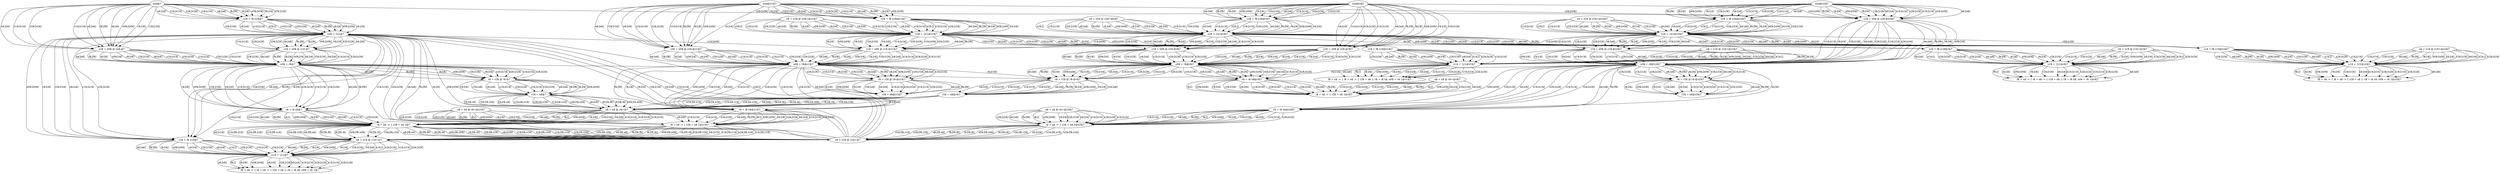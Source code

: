 digraph pds {
    0[label="x1$ = {y}@?"];
    1[label="f$ = x$ -> { i$ = a$ -> { r2$ = a$ }; r$ = i$ x$; n0$ = r$ }@?"];
    0 -> 1[label="a$;[a$]"];
    2[label="x1$ = {y}@z1$|?"];
    3[label="f$ = x$ -> { i$ = a$ -> { r2$ = a$ }; r$ = i$ x$; n0$ = r$ }@z1$|?"];
    2 -> 3[label="a$;[a$]"];
    4[label="x1$ = {y}@z2$|?"];
    5[label="f$ = x$ -> { i$ = a$ -> { r2$ = a$ }; r$ = i$ x$; n0$ = r$ }@z2$|?"];
    4 -> 5[label="a$;[a$]"];
    6[label="x1$ = {y}@r$|?"];
    7[label="f$ = x$ -> { i$ = a$ -> { r2$ = a$ }; r$ = i$ x$; n0$ = r$ }@r$|?"];
    6 -> 7[label="a$;[a$]"];
    8[label="r$ = i$ x$@?"];
    9[label="i$ = a$ -> { r2$ = a$ }@?"];
    8 -> 9[label="a$;[a$]"];
    10[label="r$ = i$ x$@z1$|?"];
    11[label="i$ = a$ -> { r2$ = a$ }@z1$|?"];
    10 -> 11[label="a$;[a$]"];
    12[label="r$ = i$ x$@z2$|?"];
    13[label="i$ = a$ -> { r2$ = a$ }@z2$|?"];
    12 -> 13[label="a$;[a$]"];
    14[label="r$ = i$ x$@r$|?"];
    15[label="i$ = a$ -> { r2$ = a$ }@r$|?"];
    14 -> 15[label="a$;[a$]"];
    16[label="a$ = x$ @ r$+@?"];
    16 -> 9[label="a$;[a$]"];
    17[label="a$ = x$ @ r$+@z1$|?"];
    17 -> 11[label="a$;[a$]"];
    18[label="a$ = x$ @ r$+@z2$|?"];
    18 -> 13[label="a$;[a$]"];
    19[label="a$ = x$ @ r$+@r$|?"];
    19 -> 15[label="a$;[a$]"];
    20[label="z1$ = n0$ @ z1$-@?"];
    21[label="n0$ = r$@?"];
    20 -> 21[label="a$;[a$]"];
    22[label="z1$ = n0$ @ z1$-@z1$|?"];
    23[label="n0$ = r$@z1$|?"];
    22 -> 23[label="a$;[a$]"];
    24[label="z1$ = n0$ @ z1$-@z2$|?"];
    25[label="n0$ = r$@z2$|?"];
    24 -> 25[label="a$;[a$]"];
    26[label="z1$ = n0$ @ z1$-@r$|?"];
    27[label="n0$ = r$@r$|?"];
    26 -> 27[label="a$;[a$]"];
    28[label="z2$ = n0$ @ z2$-@?"];
    28 -> 21[label="a$;[a$]"];
    29[label="z2$ = n0$ @ z2$-@z1$|?"];
    29 -> 23[label="a$;[a$]"];
    30[label="z2$ = n0$ @ z2$-@z2$|?"];
    30 -> 25[label="a$;[a$]"];
    31[label="z2$ = n0$ @ z2$-@r$|?"];
    31 -> 27[label="a$;[a$]"];
    21 -> 8[label="a$;[a$]"];
    23 -> 10[label="a$;[a$]"];
    25 -> 12[label="a$;[a$]"];
    27 -> 14[label="a$;[a$]"];
    32[label="r$ = r2$ @ r$-@?"];
    33[label="r2$ = a$@?"];
    32 -> 33[label="a$;[a$]"];
    34[label="r$ = r2$ @ r$-@z1$|?"];
    35[label="r2$ = a$@z1$|?"];
    34 -> 35[label="a$;[a$]"];
    36[label="r$ = r2$ @ r$-@z2$|?"];
    37[label="r2$ = a$@z2$|?"];
    36 -> 37[label="a$;[a$]"];
    38[label="r$ = r2$ @ r$-@r$|?"];
    39[label="r2$ = a$@r$|?"];
    38 -> 39[label="a$;[a$]"];
    40[label="z1$ = f$ x1$@?"];
    40 -> 0[label="a$;[a$]"];
    41[label="z1$ = f$ x1$@z1$|?"];
    41 -> 2[label="a$;[a$]"];
    42[label="z1$ = f$ x1$@z2$|?"];
    42 -> 4[label="a$;[a$]"];
    43[label="z1$ = f$ x1$@r$|?"];
    43 -> 6[label="a$;[a$]"];
    44[label="x$ = x1$ @ z1$+@?"];
    44 -> 0[label="a$;[a$]"];
    45[label="x$ = x1$ @ z1$+@z1$|?"];
    45 -> 2[label="a$;[a$]"];
    46[label="x$ = x1$ @ z1$+@z2$|?"];
    46 -> 4[label="a$;[a$]"];
    47[label="x$ = x1$ @ z1$+@r$|?"];
    47 -> 6[label="a$;[a$]"];
    48[label="z2$ = f$ x2$@?"];
    49[label="x2$ = {n}@?"];
    48 -> 49[label="a$;[a$]"];
    50[label="z2$ = f$ x2$@z1$|?"];
    51[label="x2$ = {n}@z1$|?"];
    50 -> 51[label="a$;[a$]"];
    52[label="z2$ = f$ x2$@z2$|?"];
    53[label="x2$ = {n}@z2$|?"];
    52 -> 53[label="a$;[a$]"];
    54[label="z2$ = f$ x2$@r$|?"];
    55[label="x2$ = {n}@r$|?"];
    54 -> 55[label="a$;[a$]"];
    56[label="x$ = x2$ @ z2$+@?"];
    56 -> 49[label="a$;[a$]"];
    57[label="x$ = x2$ @ z2$+@z1$|?"];
    57 -> 51[label="a$;[a$]"];
    58[label="x$ = x2$ @ z2$+@z2$|?"];
    58 -> 53[label="a$;[a$]"];
    59[label="x$ = x2$ @ z2$+@r$|?"];
    59 -> 55[label="a$;[a$]"];
    49 -> 40[label="a$;[a$]"];
    51 -> 41[label="a$;[a$]"];
    53 -> 42[label="a$;[a$]"];
    55 -> 43[label="a$;[a$]"];
    60[label="end@?"];
    60 -> 48[label="a$;[a$]"];
    61[label="end@z1$|?"];
    61 -> 50[label="a$;[a$]"];
    62[label="end@z2$|?"];
    62 -> 52[label="a$;[a$]"];
    63[label="end@r$|?"];
    63 -> 54[label="a$;[a$]"];
    33 -> 16[label="a$;[x$]"];
    39 -> 16[label="a$;[x$]"];
    9 -> 44[label="a$;[f$,a$]"];
    11 -> 44[label="a$;[f$,a$]"];
    9 -> 56[label="a$;[f$,a$]"];
    13 -> 56[label="a$;[f$,a$]"];
    21 -> 32[label="a$;[a$]"];
    23 -> 34[label="a$;[a$]"];
    25 -> 36[label="a$;[a$]"];
    27 -> 38[label="a$;[a$]"];
    49 -> 20[label="a$;[a$]"];
    51 -> 22[label="a$;[a$]"];
    53 -> 24[label="a$;[a$]"];
    55 -> 26[label="a$;[a$]"];
    60 -> 28[label="a$;[a$]"];
    61 -> 29[label="a$;[a$]"];
    62 -> 30[label="a$;[a$]"];
    63 -> 31[label="a$;[a$]"];
    0 -> 1[label="f$;[]"];
    2 -> 3[label="f$;[]"];
    4 -> 5[label="f$;[]"];
    6 -> 7[label="f$;[]"];
    8 -> 9[label="f$;[f$]"];
    10 -> 11[label="f$;[f$]"];
    12 -> 13[label="f$;[f$]"];
    14 -> 15[label="f$;[f$]"];
    16 -> 9[label="f$;[f$]"];
    17 -> 11[label="f$;[f$]"];
    18 -> 13[label="f$;[f$]"];
    19 -> 15[label="f$;[f$]"];
    20 -> 21[label="f$;[f$]"];
    22 -> 23[label="f$;[f$]"];
    24 -> 25[label="f$;[f$]"];
    26 -> 27[label="f$;[f$]"];
    28 -> 21[label="f$;[f$]"];
    29 -> 23[label="f$;[f$]"];
    30 -> 25[label="f$;[f$]"];
    31 -> 27[label="f$;[f$]"];
    21 -> 8[label="f$;[f$]"];
    23 -> 10[label="f$;[f$]"];
    25 -> 12[label="f$;[f$]"];
    27 -> 14[label="f$;[f$]"];
    32 -> 33[label="f$;[f$]"];
    34 -> 35[label="f$;[f$]"];
    36 -> 37[label="f$;[f$]"];
    38 -> 39[label="f$;[f$]"];
    40 -> 0[label="f$;[f$]"];
    41 -> 2[label="f$;[f$]"];
    42 -> 4[label="f$;[f$]"];
    43 -> 6[label="f$;[f$]"];
    44 -> 0[label="f$;[f$]"];
    45 -> 2[label="f$;[f$]"];
    46 -> 4[label="f$;[f$]"];
    47 -> 6[label="f$;[f$]"];
    48 -> 49[label="f$;[f$]"];
    50 -> 51[label="f$;[f$]"];
    52 -> 53[label="f$;[f$]"];
    54 -> 55[label="f$;[f$]"];
    56 -> 49[label="f$;[f$]"];
    57 -> 51[label="f$;[f$]"];
    58 -> 53[label="f$;[f$]"];
    59 -> 55[label="f$;[f$]"];
    49 -> 40[label="f$;[f$]"];
    51 -> 41[label="f$;[f$]"];
    53 -> 42[label="f$;[f$]"];
    55 -> 43[label="f$;[f$]"];
    60 -> 48[label="f$;[f$]"];
    61 -> 50[label="f$;[f$]"];
    62 -> 52[label="f$;[f$]"];
    63 -> 54[label="f$;[f$]"];
    33 -> 16[label="f$;[i$,f$]"];
    39 -> 16[label="f$;[i$,f$]"];
    9 -> 44[label="f$;[f$,f$]"];
    11 -> 44[label="f$;[f$,f$]"];
    9 -> 56[label="f$;[f$,f$]"];
    13 -> 56[label="f$;[f$,f$]"];
    21 -> 32[label="f$;[f$]"];
    23 -> 34[label="f$;[f$]"];
    25 -> 36[label="f$;[f$]"];
    27 -> 38[label="f$;[f$]"];
    49 -> 20[label="f$;[f$]"];
    51 -> 22[label="f$;[f$]"];
    53 -> 24[label="f$;[f$]"];
    55 -> 26[label="f$;[f$]"];
    60 -> 28[label="f$;[f$]"];
    61 -> 29[label="f$;[f$]"];
    62 -> 30[label="f$;[f$]"];
    63 -> 31[label="f$;[f$]"];
    0 -> 1[label="i$;[i$]"];
    2 -> 3[label="i$;[i$]"];
    4 -> 5[label="i$;[i$]"];
    6 -> 7[label="i$;[i$]"];
    8 -> 9[label="i$;[]"];
    10 -> 11[label="i$;[]"];
    12 -> 13[label="i$;[]"];
    14 -> 15[label="i$;[]"];
    16 -> 9[label="i$;[]"];
    17 -> 11[label="i$;[]"];
    18 -> 13[label="i$;[]"];
    19 -> 15[label="i$;[]"];
    20 -> 21[label="i$;[i$]"];
    22 -> 23[label="i$;[i$]"];
    24 -> 25[label="i$;[i$]"];
    26 -> 27[label="i$;[i$]"];
    28 -> 21[label="i$;[i$]"];
    29 -> 23[label="i$;[i$]"];
    30 -> 25[label="i$;[i$]"];
    31 -> 27[label="i$;[i$]"];
    21 -> 8[label="i$;[i$]"];
    23 -> 10[label="i$;[i$]"];
    25 -> 12[label="i$;[i$]"];
    27 -> 14[label="i$;[i$]"];
    32 -> 33[label="i$;[i$]"];
    34 -> 35[label="i$;[i$]"];
    36 -> 37[label="i$;[i$]"];
    38 -> 39[label="i$;[i$]"];
    40 -> 0[label="i$;[i$]"];
    41 -> 2[label="i$;[i$]"];
    42 -> 4[label="i$;[i$]"];
    43 -> 6[label="i$;[i$]"];
    44 -> 0[label="i$;[i$]"];
    45 -> 2[label="i$;[i$]"];
    46 -> 4[label="i$;[i$]"];
    47 -> 6[label="i$;[i$]"];
    48 -> 49[label="i$;[i$]"];
    50 -> 51[label="i$;[i$]"];
    52 -> 53[label="i$;[i$]"];
    54 -> 55[label="i$;[i$]"];
    56 -> 49[label="i$;[i$]"];
    57 -> 51[label="i$;[i$]"];
    58 -> 53[label="i$;[i$]"];
    59 -> 55[label="i$;[i$]"];
    49 -> 40[label="i$;[i$]"];
    51 -> 41[label="i$;[i$]"];
    53 -> 42[label="i$;[i$]"];
    55 -> 43[label="i$;[i$]"];
    60 -> 48[label="i$;[i$]"];
    61 -> 50[label="i$;[i$]"];
    62 -> 52[label="i$;[i$]"];
    63 -> 54[label="i$;[i$]"];
    33 -> 16[label="i$;[i$,i$]"];
    39 -> 16[label="i$;[i$,i$]"];
    9 -> 44[label="i$;[f$,i$]"];
    11 -> 44[label="i$;[f$,i$]"];
    9 -> 56[label="i$;[f$,i$]"];
    13 -> 56[label="i$;[f$,i$]"];
    21 -> 32[label="i$;[i$]"];
    23 -> 34[label="i$;[i$]"];
    25 -> 36[label="i$;[i$]"];
    27 -> 38[label="i$;[i$]"];
    49 -> 20[label="i$;[i$]"];
    51 -> 22[label="i$;[i$]"];
    53 -> 24[label="i$;[i$]"];
    55 -> 26[label="i$;[i$]"];
    60 -> 28[label="i$;[i$]"];
    61 -> 29[label="i$;[i$]"];
    62 -> 30[label="i$;[i$]"];
    63 -> 31[label="i$;[i$]"];
    0 -> 1[label="n0$;[n0$]"];
    2 -> 3[label="n0$;[n0$]"];
    4 -> 5[label="n0$;[n0$]"];
    6 -> 7[label="n0$;[n0$]"];
    8 -> 9[label="n0$;[n0$]"];
    10 -> 11[label="n0$;[n0$]"];
    12 -> 13[label="n0$;[n0$]"];
    14 -> 15[label="n0$;[n0$]"];
    16 -> 9[label="n0$;[n0$]"];
    17 -> 11[label="n0$;[n0$]"];
    18 -> 13[label="n0$;[n0$]"];
    19 -> 15[label="n0$;[n0$]"];
    20 -> 21[label="n0$;[r$]"];
    22 -> 23[label="n0$;[r$]"];
    24 -> 25[label="n0$;[r$]"];
    26 -> 27[label="n0$;[r$]"];
    28 -> 21[label="n0$;[r$]"];
    29 -> 23[label="n0$;[r$]"];
    30 -> 25[label="n0$;[r$]"];
    31 -> 27[label="n0$;[r$]"];
    21 -> 8[label="n0$;[n0$]"];
    23 -> 10[label="n0$;[n0$]"];
    25 -> 12[label="n0$;[n0$]"];
    27 -> 14[label="n0$;[n0$]"];
    32 -> 33[label="n0$;[n0$]"];
    34 -> 35[label="n0$;[n0$]"];
    36 -> 37[label="n0$;[n0$]"];
    38 -> 39[label="n0$;[n0$]"];
    40 -> 0[label="n0$;[n0$]"];
    41 -> 2[label="n0$;[n0$]"];
    42 -> 4[label="n0$;[n0$]"];
    43 -> 6[label="n0$;[n0$]"];
    44 -> 0[label="n0$;[n0$]"];
    45 -> 2[label="n0$;[n0$]"];
    46 -> 4[label="n0$;[n0$]"];
    47 -> 6[label="n0$;[n0$]"];
    48 -> 49[label="n0$;[n0$]"];
    50 -> 51[label="n0$;[n0$]"];
    52 -> 53[label="n0$;[n0$]"];
    54 -> 55[label="n0$;[n0$]"];
    56 -> 49[label="n0$;[n0$]"];
    57 -> 51[label="n0$;[n0$]"];
    58 -> 53[label="n0$;[n0$]"];
    59 -> 55[label="n0$;[n0$]"];
    49 -> 40[label="n0$;[n0$]"];
    51 -> 41[label="n0$;[n0$]"];
    53 -> 42[label="n0$;[n0$]"];
    55 -> 43[label="n0$;[n0$]"];
    60 -> 48[label="n0$;[n0$]"];
    61 -> 50[label="n0$;[n0$]"];
    62 -> 52[label="n0$;[n0$]"];
    63 -> 54[label="n0$;[n0$]"];
    33 -> 16[label="n0$;[i$,n0$]"];
    39 -> 16[label="n0$;[i$,n0$]"];
    9 -> 44[label="n0$;[f$,n0$]"];
    11 -> 44[label="n0$;[f$,n0$]"];
    9 -> 56[label="n0$;[f$,n0$]"];
    13 -> 56[label="n0$;[f$,n0$]"];
    21 -> 32[label="n0$;[n0$]"];
    23 -> 34[label="n0$;[n0$]"];
    25 -> 36[label="n0$;[n0$]"];
    27 -> 38[label="n0$;[n0$]"];
    49 -> 20[label="n0$;[n0$]"];
    51 -> 22[label="n0$;[n0$]"];
    53 -> 24[label="n0$;[n0$]"];
    55 -> 26[label="n0$;[n0$]"];
    60 -> 28[label="n0$;[n0$]"];
    61 -> 29[label="n0$;[n0$]"];
    62 -> 30[label="n0$;[n0$]"];
    63 -> 31[label="n0$;[n0$]"];
    0 -> 1[label="r$;[r$]"];
    2 -> 3[label="r$;[r$]"];
    4 -> 5[label="r$;[r$]"];
    6 -> 7[label="r$;[r$]"];
    8 -> 9[label="r$;[r$]"];
    10 -> 11[label="r$;[r$]"];
    12 -> 13[label="r$;[r$]"];
    14 -> 15[label="r$;[r$]"];
    16 -> 9[label="r$;[r$]"];
    17 -> 11[label="r$;[r$]"];
    18 -> 13[label="r$;[r$]"];
    19 -> 15[label="r$;[r$]"];
    20 -> 21[label="r$;[r$]"];
    22 -> 23[label="r$;[r$]"];
    24 -> 25[label="r$;[r$]"];
    26 -> 27[label="r$;[r$]"];
    28 -> 21[label="r$;[r$]"];
    29 -> 23[label="r$;[r$]"];
    30 -> 25[label="r$;[r$]"];
    31 -> 27[label="r$;[r$]"];
    32 -> 33[label="r$;[r$]"];
    34 -> 35[label="r$;[r$]"];
    36 -> 37[label="r$;[r$]"];
    38 -> 39[label="r$;[r$]"];
    40 -> 0[label="r$;[r$]"];
    41 -> 2[label="r$;[r$]"];
    42 -> 4[label="r$;[r$]"];
    43 -> 6[label="r$;[r$]"];
    44 -> 0[label="r$;[r$]"];
    45 -> 2[label="r$;[r$]"];
    46 -> 4[label="r$;[r$]"];
    47 -> 6[label="r$;[r$]"];
    48 -> 49[label="r$;[r$]"];
    50 -> 51[label="r$;[r$]"];
    52 -> 53[label="r$;[r$]"];
    54 -> 55[label="r$;[r$]"];
    56 -> 49[label="r$;[r$]"];
    57 -> 51[label="r$;[r$]"];
    58 -> 53[label="r$;[r$]"];
    59 -> 55[label="r$;[r$]"];
    49 -> 40[label="r$;[r$]"];
    51 -> 41[label="r$;[r$]"];
    53 -> 42[label="r$;[r$]"];
    55 -> 43[label="r$;[r$]"];
    60 -> 48[label="r$;[r$]"];
    61 -> 50[label="r$;[r$]"];
    62 -> 52[label="r$;[r$]"];
    63 -> 54[label="r$;[r$]"];
    33 -> 16[label="r$;[i$,r$]"];
    39 -> 16[label="r$;[i$,r$]"];
    9 -> 44[label="r$;[f$,r$]"];
    11 -> 44[label="r$;[f$,r$]"];
    9 -> 56[label="r$;[f$,r$]"];
    13 -> 56[label="r$;[f$,r$]"];
    21 -> 38[label="r$;[r2$]"];
    23 -> 38[label="r$;[r2$]"];
    25 -> 38[label="r$;[r2$]"];
    27 -> 38[label="r$;[r2$]"];
    49 -> 20[label="r$;[r$]"];
    51 -> 22[label="r$;[r$]"];
    53 -> 24[label="r$;[r$]"];
    55 -> 26[label="r$;[r$]"];
    60 -> 28[label="r$;[r$]"];
    61 -> 29[label="r$;[r$]"];
    62 -> 30[label="r$;[r$]"];
    63 -> 31[label="r$;[r$]"];
    0 -> 1[label="r2$;[r2$]"];
    2 -> 3[label="r2$;[r2$]"];
    4 -> 5[label="r2$;[r2$]"];
    6 -> 7[label="r2$;[r2$]"];
    8 -> 9[label="r2$;[r2$]"];
    10 -> 11[label="r2$;[r2$]"];
    12 -> 13[label="r2$;[r2$]"];
    14 -> 15[label="r2$;[r2$]"];
    16 -> 9[label="r2$;[r2$]"];
    17 -> 11[label="r2$;[r2$]"];
    18 -> 13[label="r2$;[r2$]"];
    19 -> 15[label="r2$;[r2$]"];
    20 -> 21[label="r2$;[r2$]"];
    22 -> 23[label="r2$;[r2$]"];
    24 -> 25[label="r2$;[r2$]"];
    26 -> 27[label="r2$;[r2$]"];
    28 -> 21[label="r2$;[r2$]"];
    29 -> 23[label="r2$;[r2$]"];
    30 -> 25[label="r2$;[r2$]"];
    31 -> 27[label="r2$;[r2$]"];
    21 -> 8[label="r2$;[r2$]"];
    23 -> 10[label="r2$;[r2$]"];
    25 -> 12[label="r2$;[r2$]"];
    27 -> 14[label="r2$;[r2$]"];
    32 -> 33[label="r2$;[a$]"];
    34 -> 35[label="r2$;[a$]"];
    36 -> 37[label="r2$;[a$]"];
    38 -> 39[label="r2$;[a$]"];
    40 -> 0[label="r2$;[r2$]"];
    41 -> 2[label="r2$;[r2$]"];
    42 -> 4[label="r2$;[r2$]"];
    43 -> 6[label="r2$;[r2$]"];
    44 -> 0[label="r2$;[r2$]"];
    45 -> 2[label="r2$;[r2$]"];
    46 -> 4[label="r2$;[r2$]"];
    47 -> 6[label="r2$;[r2$]"];
    48 -> 49[label="r2$;[r2$]"];
    50 -> 51[label="r2$;[r2$]"];
    52 -> 53[label="r2$;[r2$]"];
    54 -> 55[label="r2$;[r2$]"];
    56 -> 49[label="r2$;[r2$]"];
    57 -> 51[label="r2$;[r2$]"];
    58 -> 53[label="r2$;[r2$]"];
    59 -> 55[label="r2$;[r2$]"];
    49 -> 40[label="r2$;[r2$]"];
    51 -> 41[label="r2$;[r2$]"];
    53 -> 42[label="r2$;[r2$]"];
    55 -> 43[label="r2$;[r2$]"];
    60 -> 48[label="r2$;[r2$]"];
    61 -> 50[label="r2$;[r2$]"];
    62 -> 52[label="r2$;[r2$]"];
    63 -> 54[label="r2$;[r2$]"];
    33 -> 16[label="r2$;[i$,r2$]"];
    39 -> 16[label="r2$;[i$,r2$]"];
    9 -> 44[label="r2$;[f$,r2$]"];
    11 -> 44[label="r2$;[f$,r2$]"];
    9 -> 56[label="r2$;[f$,r2$]"];
    13 -> 56[label="r2$;[f$,r2$]"];
    21 -> 32[label="r2$;[r2$]"];
    23 -> 34[label="r2$;[r2$]"];
    25 -> 36[label="r2$;[r2$]"];
    27 -> 38[label="r2$;[r2$]"];
    49 -> 20[label="r2$;[r2$]"];
    51 -> 22[label="r2$;[r2$]"];
    53 -> 24[label="r2$;[r2$]"];
    55 -> 26[label="r2$;[r2$]"];
    60 -> 28[label="r2$;[r2$]"];
    61 -> 29[label="r2$;[r2$]"];
    62 -> 30[label="r2$;[r2$]"];
    63 -> 31[label="r2$;[r2$]"];
    0 -> 1[label="x$;[x$]"];
    2 -> 3[label="x$;[x$]"];
    4 -> 5[label="x$;[x$]"];
    6 -> 7[label="x$;[x$]"];
    8 -> 9[label="x$;[x$]"];
    10 -> 11[label="x$;[x$]"];
    12 -> 13[label="x$;[x$]"];
    14 -> 15[label="x$;[x$]"];
    16 -> 9[label="x$;[x$]"];
    17 -> 11[label="x$;[x$]"];
    18 -> 13[label="x$;[x$]"];
    19 -> 15[label="x$;[x$]"];
    20 -> 21[label="x$;[x$]"];
    22 -> 23[label="x$;[x$]"];
    24 -> 25[label="x$;[x$]"];
    26 -> 27[label="x$;[x$]"];
    28 -> 21[label="x$;[x$]"];
    29 -> 23[label="x$;[x$]"];
    30 -> 25[label="x$;[x$]"];
    31 -> 27[label="x$;[x$]"];
    21 -> 8[label="x$;[x$]"];
    23 -> 10[label="x$;[x$]"];
    25 -> 12[label="x$;[x$]"];
    27 -> 14[label="x$;[x$]"];
    32 -> 33[label="x$;[x$]"];
    34 -> 35[label="x$;[x$]"];
    36 -> 37[label="x$;[x$]"];
    38 -> 39[label="x$;[x$]"];
    40 -> 0[label="x$;[x$]"];
    41 -> 2[label="x$;[x$]"];
    42 -> 4[label="x$;[x$]"];
    43 -> 6[label="x$;[x$]"];
    44 -> 0[label="x$;[x$]"];
    45 -> 2[label="x$;[x$]"];
    46 -> 4[label="x$;[x$]"];
    47 -> 6[label="x$;[x$]"];
    48 -> 49[label="x$;[x$]"];
    50 -> 51[label="x$;[x$]"];
    52 -> 53[label="x$;[x$]"];
    54 -> 55[label="x$;[x$]"];
    56 -> 49[label="x$;[x$]"];
    57 -> 51[label="x$;[x$]"];
    58 -> 53[label="x$;[x$]"];
    59 -> 55[label="x$;[x$]"];
    49 -> 40[label="x$;[x$]"];
    51 -> 41[label="x$;[x$]"];
    53 -> 42[label="x$;[x$]"];
    55 -> 43[label="x$;[x$]"];
    60 -> 48[label="x$;[x$]"];
    61 -> 50[label="x$;[x$]"];
    62 -> 52[label="x$;[x$]"];
    63 -> 54[label="x$;[x$]"];
    33 -> 16[label="x$;[i$,x$]"];
    39 -> 16[label="x$;[i$,x$]"];
    9 -> 44[label="x$;[x1$]"];
    11 -> 44[label="x$;[x1$]"];
    9 -> 56[label="x$;[x2$]"];
    13 -> 56[label="x$;[x2$]"];
    21 -> 32[label="x$;[x$]"];
    23 -> 34[label="x$;[x$]"];
    25 -> 36[label="x$;[x$]"];
    27 -> 38[label="x$;[x$]"];
    49 -> 20[label="x$;[x$]"];
    51 -> 22[label="x$;[x$]"];
    53 -> 24[label="x$;[x$]"];
    55 -> 26[label="x$;[x$]"];
    60 -> 28[label="x$;[x$]"];
    61 -> 29[label="x$;[x$]"];
    62 -> 30[label="x$;[x$]"];
    63 -> 31[label="x$;[x$]"];
    0 -> 1[label="x1$;[x1$]"];
    2 -> 3[label="x1$;[x1$]"];
    4 -> 5[label="x1$;[x1$]"];
    6 -> 7[label="x1$;[x1$]"];
    8 -> 9[label="x1$;[x1$]"];
    10 -> 11[label="x1$;[x1$]"];
    12 -> 13[label="x1$;[x1$]"];
    14 -> 15[label="x1$;[x1$]"];
    16 -> 9[label="x1$;[x1$]"];
    17 -> 11[label="x1$;[x1$]"];
    18 -> 13[label="x1$;[x1$]"];
    19 -> 15[label="x1$;[x1$]"];
    20 -> 21[label="x1$;[x1$]"];
    22 -> 23[label="x1$;[x1$]"];
    24 -> 25[label="x1$;[x1$]"];
    26 -> 27[label="x1$;[x1$]"];
    28 -> 21[label="x1$;[x1$]"];
    29 -> 23[label="x1$;[x1$]"];
    30 -> 25[label="x1$;[x1$]"];
    31 -> 27[label="x1$;[x1$]"];
    21 -> 8[label="x1$;[x1$]"];
    23 -> 10[label="x1$;[x1$]"];
    25 -> 12[label="x1$;[x1$]"];
    27 -> 14[label="x1$;[x1$]"];
    32 -> 33[label="x1$;[x1$]"];
    34 -> 35[label="x1$;[x1$]"];
    36 -> 37[label="x1$;[x1$]"];
    38 -> 39[label="x1$;[x1$]"];
    40 -> 0[label="x1$;[]"];
    41 -> 2[label="x1$;[]"];
    42 -> 4[label="x1$;[]"];
    43 -> 6[label="x1$;[]"];
    44 -> 0[label="x1$;[]"];
    45 -> 2[label="x1$;[]"];
    46 -> 4[label="x1$;[]"];
    47 -> 6[label="x1$;[]"];
    48 -> 49[label="x1$;[x1$]"];
    50 -> 51[label="x1$;[x1$]"];
    52 -> 53[label="x1$;[x1$]"];
    54 -> 55[label="x1$;[x1$]"];
    56 -> 49[label="x1$;[x1$]"];
    57 -> 51[label="x1$;[x1$]"];
    58 -> 53[label="x1$;[x1$]"];
    59 -> 55[label="x1$;[x1$]"];
    49 -> 40[label="x1$;[x1$]"];
    51 -> 41[label="x1$;[x1$]"];
    53 -> 42[label="x1$;[x1$]"];
    55 -> 43[label="x1$;[x1$]"];
    60 -> 48[label="x1$;[x1$]"];
    61 -> 50[label="x1$;[x1$]"];
    62 -> 52[label="x1$;[x1$]"];
    63 -> 54[label="x1$;[x1$]"];
    33 -> 16[label="x1$;[i$,x1$]"];
    39 -> 16[label="x1$;[i$,x1$]"];
    9 -> 44[label="x1$;[f$,x1$]"];
    11 -> 44[label="x1$;[f$,x1$]"];
    9 -> 56[label="x1$;[f$,x1$]"];
    13 -> 56[label="x1$;[f$,x1$]"];
    21 -> 32[label="x1$;[x1$]"];
    23 -> 34[label="x1$;[x1$]"];
    25 -> 36[label="x1$;[x1$]"];
    27 -> 38[label="x1$;[x1$]"];
    49 -> 20[label="x1$;[x1$]"];
    51 -> 22[label="x1$;[x1$]"];
    53 -> 24[label="x1$;[x1$]"];
    55 -> 26[label="x1$;[x1$]"];
    60 -> 28[label="x1$;[x1$]"];
    61 -> 29[label="x1$;[x1$]"];
    62 -> 30[label="x1$;[x1$]"];
    63 -> 31[label="x1$;[x1$]"];
    0 -> 1[label="x2$;[x2$]"];
    2 -> 3[label="x2$;[x2$]"];
    4 -> 5[label="x2$;[x2$]"];
    6 -> 7[label="x2$;[x2$]"];
    8 -> 9[label="x2$;[x2$]"];
    10 -> 11[label="x2$;[x2$]"];
    12 -> 13[label="x2$;[x2$]"];
    14 -> 15[label="x2$;[x2$]"];
    16 -> 9[label="x2$;[x2$]"];
    17 -> 11[label="x2$;[x2$]"];
    18 -> 13[label="x2$;[x2$]"];
    19 -> 15[label="x2$;[x2$]"];
    20 -> 21[label="x2$;[x2$]"];
    22 -> 23[label="x2$;[x2$]"];
    24 -> 25[label="x2$;[x2$]"];
    26 -> 27[label="x2$;[x2$]"];
    28 -> 21[label="x2$;[x2$]"];
    29 -> 23[label="x2$;[x2$]"];
    30 -> 25[label="x2$;[x2$]"];
    31 -> 27[label="x2$;[x2$]"];
    21 -> 8[label="x2$;[x2$]"];
    23 -> 10[label="x2$;[x2$]"];
    25 -> 12[label="x2$;[x2$]"];
    27 -> 14[label="x2$;[x2$]"];
    32 -> 33[label="x2$;[x2$]"];
    34 -> 35[label="x2$;[x2$]"];
    36 -> 37[label="x2$;[x2$]"];
    38 -> 39[label="x2$;[x2$]"];
    40 -> 0[label="x2$;[x2$]"];
    41 -> 2[label="x2$;[x2$]"];
    42 -> 4[label="x2$;[x2$]"];
    43 -> 6[label="x2$;[x2$]"];
    44 -> 0[label="x2$;[x2$]"];
    45 -> 2[label="x2$;[x2$]"];
    46 -> 4[label="x2$;[x2$]"];
    47 -> 6[label="x2$;[x2$]"];
    48 -> 49[label="x2$;[]"];
    50 -> 51[label="x2$;[]"];
    52 -> 53[label="x2$;[]"];
    54 -> 55[label="x2$;[]"];
    56 -> 49[label="x2$;[]"];
    57 -> 51[label="x2$;[]"];
    58 -> 53[label="x2$;[]"];
    59 -> 55[label="x2$;[]"];
    49 -> 40[label="x2$;[x2$]"];
    51 -> 41[label="x2$;[x2$]"];
    53 -> 42[label="x2$;[x2$]"];
    55 -> 43[label="x2$;[x2$]"];
    60 -> 48[label="x2$;[x2$]"];
    61 -> 50[label="x2$;[x2$]"];
    62 -> 52[label="x2$;[x2$]"];
    63 -> 54[label="x2$;[x2$]"];
    33 -> 16[label="x2$;[i$,x2$]"];
    39 -> 16[label="x2$;[i$,x2$]"];
    9 -> 44[label="x2$;[f$,x2$]"];
    11 -> 44[label="x2$;[f$,x2$]"];
    9 -> 56[label="x2$;[f$,x2$]"];
    13 -> 56[label="x2$;[f$,x2$]"];
    21 -> 32[label="x2$;[x2$]"];
    23 -> 34[label="x2$;[x2$]"];
    25 -> 36[label="x2$;[x2$]"];
    27 -> 38[label="x2$;[x2$]"];
    49 -> 20[label="x2$;[x2$]"];
    51 -> 22[label="x2$;[x2$]"];
    53 -> 24[label="x2$;[x2$]"];
    55 -> 26[label="x2$;[x2$]"];
    60 -> 28[label="x2$;[x2$]"];
    61 -> 29[label="x2$;[x2$]"];
    62 -> 30[label="x2$;[x2$]"];
    63 -> 31[label="x2$;[x2$]"];
    0 -> 1[label="z1$;[z1$]"];
    2 -> 3[label="z1$;[z1$]"];
    4 -> 5[label="z1$;[z1$]"];
    6 -> 7[label="z1$;[z1$]"];
    8 -> 9[label="z1$;[z1$]"];
    10 -> 11[label="z1$;[z1$]"];
    12 -> 13[label="z1$;[z1$]"];
    14 -> 15[label="z1$;[z1$]"];
    16 -> 9[label="z1$;[z1$]"];
    17 -> 11[label="z1$;[z1$]"];
    18 -> 13[label="z1$;[z1$]"];
    19 -> 15[label="z1$;[z1$]"];
    20 -> 21[label="z1$;[z1$]"];
    22 -> 23[label="z1$;[z1$]"];
    24 -> 25[label="z1$;[z1$]"];
    26 -> 27[label="z1$;[z1$]"];
    28 -> 21[label="z1$;[z1$]"];
    29 -> 23[label="z1$;[z1$]"];
    30 -> 25[label="z1$;[z1$]"];
    31 -> 27[label="z1$;[z1$]"];
    21 -> 8[label="z1$;[z1$]"];
    23 -> 10[label="z1$;[z1$]"];
    25 -> 12[label="z1$;[z1$]"];
    27 -> 14[label="z1$;[z1$]"];
    32 -> 33[label="z1$;[z1$]"];
    34 -> 35[label="z1$;[z1$]"];
    36 -> 37[label="z1$;[z1$]"];
    38 -> 39[label="z1$;[z1$]"];
    40 -> 0[label="z1$;[z1$]"];
    41 -> 2[label="z1$;[z1$]"];
    42 -> 4[label="z1$;[z1$]"];
    43 -> 6[label="z1$;[z1$]"];
    44 -> 0[label="z1$;[z1$]"];
    45 -> 2[label="z1$;[z1$]"];
    46 -> 4[label="z1$;[z1$]"];
    47 -> 6[label="z1$;[z1$]"];
    48 -> 49[label="z1$;[z1$]"];
    50 -> 51[label="z1$;[z1$]"];
    52 -> 53[label="z1$;[z1$]"];
    54 -> 55[label="z1$;[z1$]"];
    56 -> 49[label="z1$;[z1$]"];
    57 -> 51[label="z1$;[z1$]"];
    58 -> 53[label="z1$;[z1$]"];
    59 -> 55[label="z1$;[z1$]"];
    60 -> 48[label="z1$;[z1$]"];
    61 -> 50[label="z1$;[z1$]"];
    62 -> 52[label="z1$;[z1$]"];
    63 -> 54[label="z1$;[z1$]"];
    33 -> 16[label="z1$;[i$,z1$]"];
    39 -> 16[label="z1$;[i$,z1$]"];
    9 -> 44[label="z1$;[f$,z1$]"];
    11 -> 44[label="z1$;[f$,z1$]"];
    9 -> 56[label="z1$;[f$,z1$]"];
    13 -> 56[label="z1$;[f$,z1$]"];
    21 -> 32[label="z1$;[z1$]"];
    23 -> 34[label="z1$;[z1$]"];
    25 -> 36[label="z1$;[z1$]"];
    27 -> 38[label="z1$;[z1$]"];
    49 -> 22[label="z1$;[n0$]"];
    51 -> 22[label="z1$;[n0$]"];
    53 -> 22[label="z1$;[n0$]"];
    55 -> 22[label="z1$;[n0$]"];
    60 -> 28[label="z1$;[z1$]"];
    61 -> 29[label="z1$;[z1$]"];
    62 -> 30[label="z1$;[z1$]"];
    63 -> 31[label="z1$;[z1$]"];
    0 -> 1[label="z2$;[z2$]"];
    2 -> 3[label="z2$;[z2$]"];
    4 -> 5[label="z2$;[z2$]"];
    6 -> 7[label="z2$;[z2$]"];
    8 -> 9[label="z2$;[z2$]"];
    10 -> 11[label="z2$;[z2$]"];
    12 -> 13[label="z2$;[z2$]"];
    14 -> 15[label="z2$;[z2$]"];
    16 -> 9[label="z2$;[z2$]"];
    17 -> 11[label="z2$;[z2$]"];
    18 -> 13[label="z2$;[z2$]"];
    19 -> 15[label="z2$;[z2$]"];
    20 -> 21[label="z2$;[z2$]"];
    22 -> 23[label="z2$;[z2$]"];
    24 -> 25[label="z2$;[z2$]"];
    26 -> 27[label="z2$;[z2$]"];
    28 -> 21[label="z2$;[z2$]"];
    29 -> 23[label="z2$;[z2$]"];
    30 -> 25[label="z2$;[z2$]"];
    31 -> 27[label="z2$;[z2$]"];
    21 -> 8[label="z2$;[z2$]"];
    23 -> 10[label="z2$;[z2$]"];
    25 -> 12[label="z2$;[z2$]"];
    27 -> 14[label="z2$;[z2$]"];
    32 -> 33[label="z2$;[z2$]"];
    34 -> 35[label="z2$;[z2$]"];
    36 -> 37[label="z2$;[z2$]"];
    38 -> 39[label="z2$;[z2$]"];
    40 -> 0[label="z2$;[z2$]"];
    41 -> 2[label="z2$;[z2$]"];
    42 -> 4[label="z2$;[z2$]"];
    43 -> 6[label="z2$;[z2$]"];
    44 -> 0[label="z2$;[z2$]"];
    45 -> 2[label="z2$;[z2$]"];
    46 -> 4[label="z2$;[z2$]"];
    47 -> 6[label="z2$;[z2$]"];
    48 -> 49[label="z2$;[z2$]"];
    50 -> 51[label="z2$;[z2$]"];
    52 -> 53[label="z2$;[z2$]"];
    54 -> 55[label="z2$;[z2$]"];
    56 -> 49[label="z2$;[z2$]"];
    57 -> 51[label="z2$;[z2$]"];
    58 -> 53[label="z2$;[z2$]"];
    59 -> 55[label="z2$;[z2$]"];
    49 -> 40[label="z2$;[z2$]"];
    51 -> 41[label="z2$;[z2$]"];
    53 -> 42[label="z2$;[z2$]"];
    55 -> 43[label="z2$;[z2$]"];
    33 -> 16[label="z2$;[i$,z2$]"];
    39 -> 16[label="z2$;[i$,z2$]"];
    9 -> 44[label="z2$;[f$,z2$]"];
    11 -> 44[label="z2$;[f$,z2$]"];
    9 -> 56[label="z2$;[f$,z2$]"];
    13 -> 56[label="z2$;[f$,z2$]"];
    21 -> 32[label="z2$;[z2$]"];
    23 -> 34[label="z2$;[z2$]"];
    25 -> 36[label="z2$;[z2$]"];
    27 -> 38[label="z2$;[z2$]"];
    49 -> 20[label="z2$;[z2$]"];
    51 -> 22[label="z2$;[z2$]"];
    53 -> 24[label="z2$;[z2$]"];
    55 -> 26[label="z2$;[z2$]"];
    60 -> 30[label="z2$;[n0$]"];
    61 -> 30[label="z2$;[n0$]"];
    62 -> 30[label="z2$;[n0$]"];
    63 -> 30[label="z2$;[n0$]"];
}

